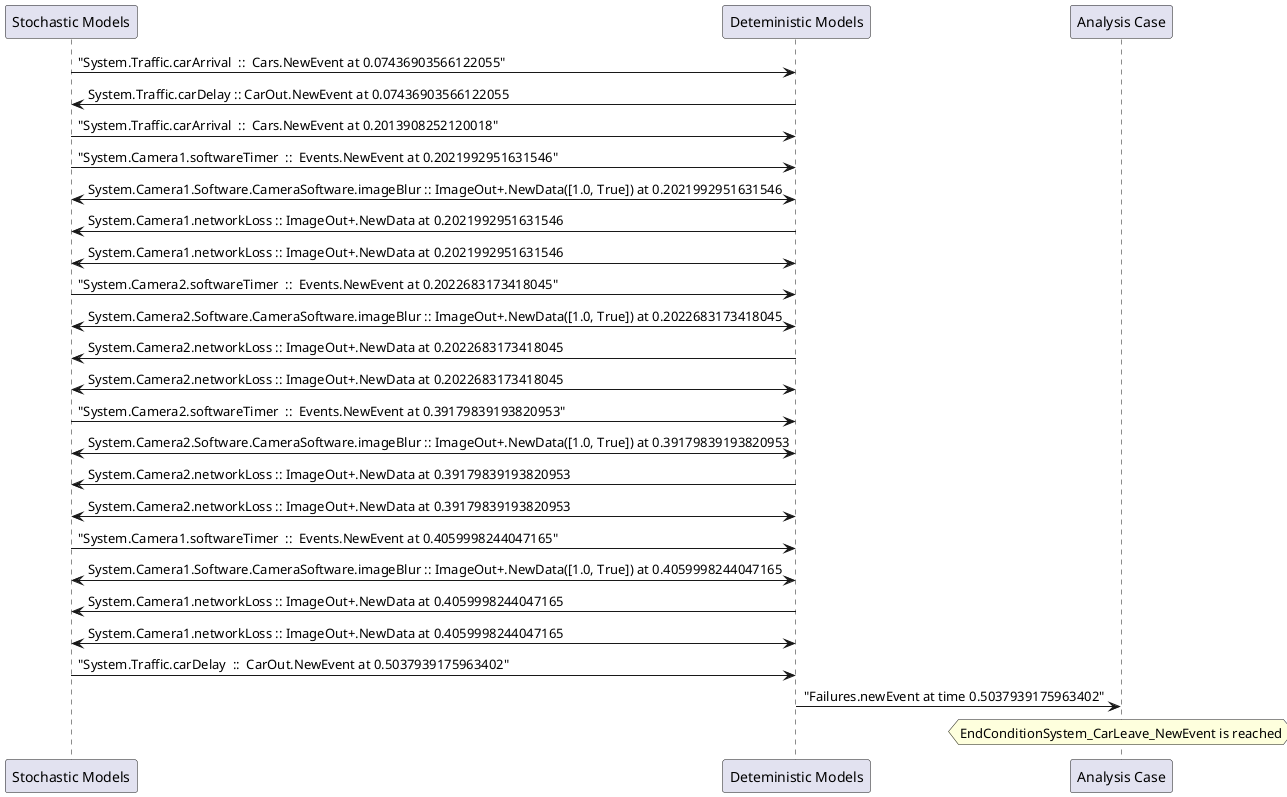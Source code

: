 
	@startuml
	participant "Stochastic Models" as stochmodel
	participant "Deteministic Models" as detmodel
	participant "Analysis Case" as analysis
	{6761_stop} stochmodel -> detmodel : "System.Traffic.carArrival  ::  Cars.NewEvent at 0.07436903566122055"
{6771_start} detmodel -> stochmodel : System.Traffic.carDelay :: CarOut.NewEvent at 0.07436903566122055
{6762_stop} stochmodel -> detmodel : "System.Traffic.carArrival  ::  Cars.NewEvent at 0.2013908252120018"
{6729_stop} stochmodel -> detmodel : "System.Camera1.softwareTimer  ::  Events.NewEvent at 0.2021992951631546"
detmodel <-> stochmodel : System.Camera1.Software.CameraSoftware.imageBlur :: ImageOut+.NewData([1.0, True]) at 0.2021992951631546
detmodel -> stochmodel : System.Camera1.networkLoss :: ImageOut+.NewData at 0.2021992951631546
detmodel <-> stochmodel : System.Camera1.networkLoss :: ImageOut+.NewData at 0.2021992951631546
{6745_stop} stochmodel -> detmodel : "System.Camera2.softwareTimer  ::  Events.NewEvent at 0.2022683173418045"
detmodel <-> stochmodel : System.Camera2.Software.CameraSoftware.imageBlur :: ImageOut+.NewData([1.0, True]) at 0.2022683173418045
detmodel -> stochmodel : System.Camera2.networkLoss :: ImageOut+.NewData at 0.2022683173418045
detmodel <-> stochmodel : System.Camera2.networkLoss :: ImageOut+.NewData at 0.2022683173418045
{6746_stop} stochmodel -> detmodel : "System.Camera2.softwareTimer  ::  Events.NewEvent at 0.39179839193820953"
detmodel <-> stochmodel : System.Camera2.Software.CameraSoftware.imageBlur :: ImageOut+.NewData([1.0, True]) at 0.39179839193820953
detmodel -> stochmodel : System.Camera2.networkLoss :: ImageOut+.NewData at 0.39179839193820953
detmodel <-> stochmodel : System.Camera2.networkLoss :: ImageOut+.NewData at 0.39179839193820953
{6730_stop} stochmodel -> detmodel : "System.Camera1.softwareTimer  ::  Events.NewEvent at 0.4059998244047165"
detmodel <-> stochmodel : System.Camera1.Software.CameraSoftware.imageBlur :: ImageOut+.NewData([1.0, True]) at 0.4059998244047165
detmodel -> stochmodel : System.Camera1.networkLoss :: ImageOut+.NewData at 0.4059998244047165
detmodel <-> stochmodel : System.Camera1.networkLoss :: ImageOut+.NewData at 0.4059998244047165
{6771_stop} stochmodel -> detmodel : "System.Traffic.carDelay  ::  CarOut.NewEvent at 0.5037939175963402"
{6771_start} <-> {6771_stop} : delay
detmodel -> analysis : "Failures.newEvent at time 0.5037939175963402"
hnote over analysis 
EndConditionSystem_CarLeave_NewEvent is reached
endnote
@enduml